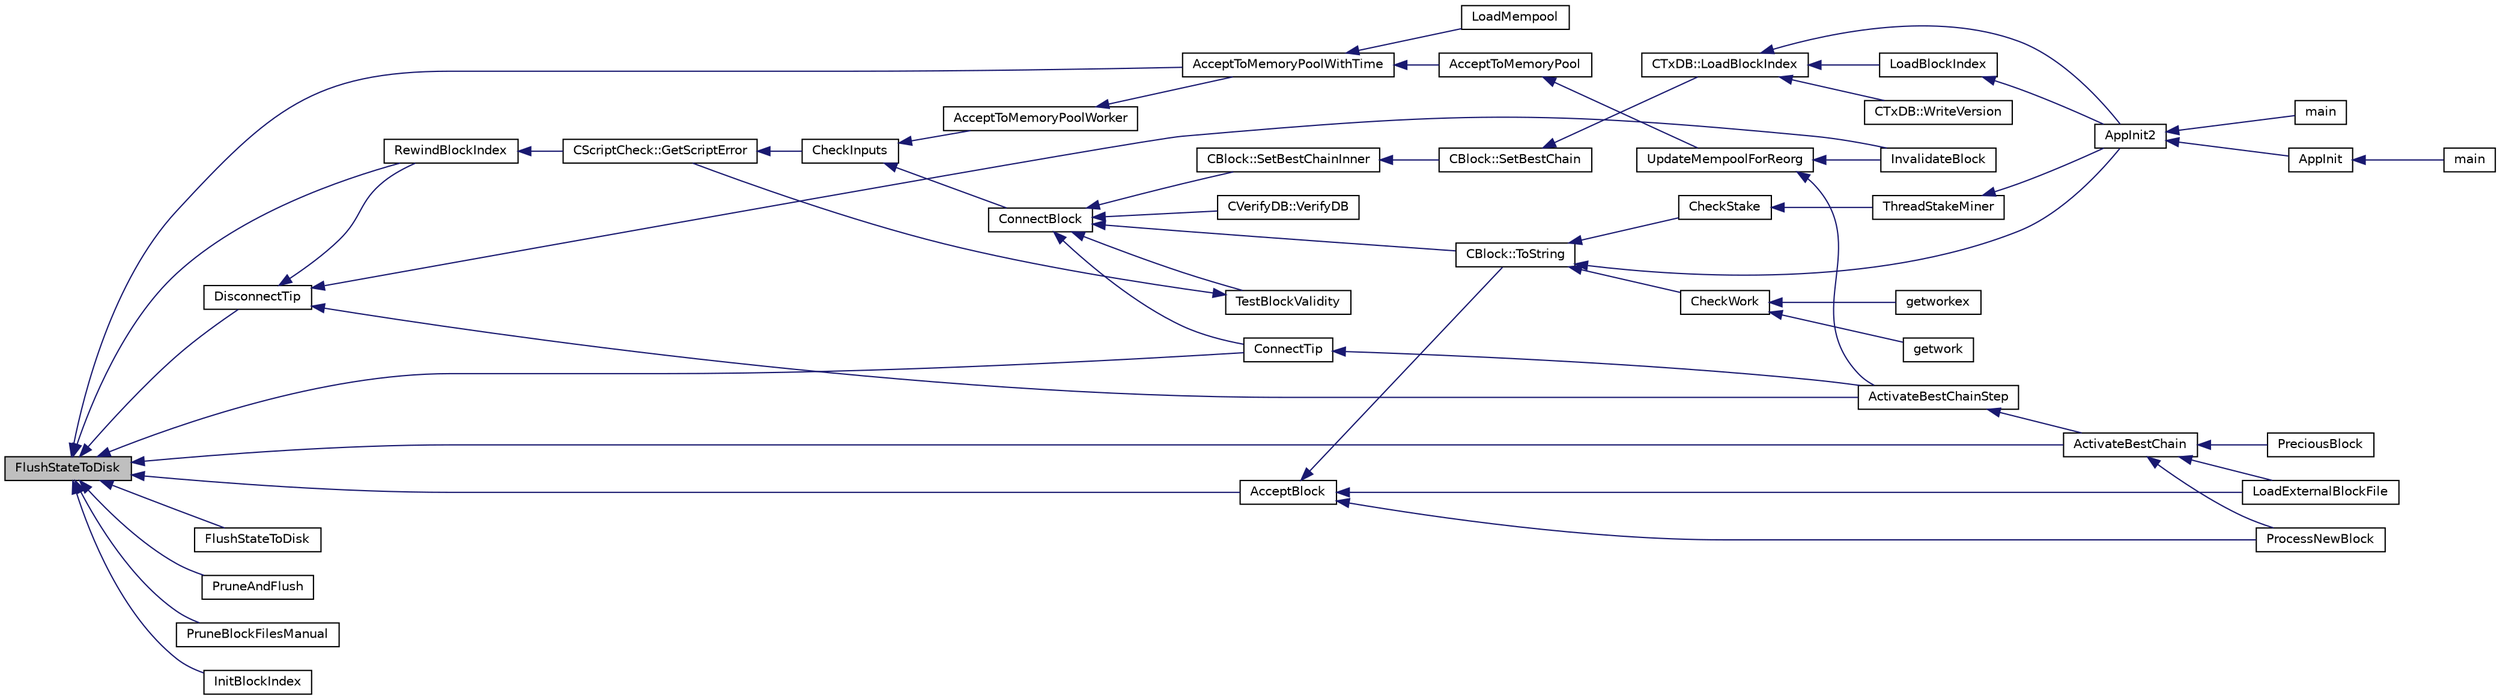 digraph "FlushStateToDisk"
{
  edge [fontname="Helvetica",fontsize="10",labelfontname="Helvetica",labelfontsize="10"];
  node [fontname="Helvetica",fontsize="10",shape=record];
  rankdir="LR";
  Node3094 [label="FlushStateToDisk",height=0.2,width=0.4,color="black", fillcolor="grey75", style="filled", fontcolor="black"];
  Node3094 -> Node3095 [dir="back",color="midnightblue",fontsize="10",style="solid",fontname="Helvetica"];
  Node3095 [label="AcceptToMemoryPoolWithTime",height=0.2,width=0.4,color="black", fillcolor="white", style="filled",URL="$dd/d7d/validation_8cpp.html#a7e5d2eb678cdda338b2dc803a2d4999f",tooltip="(try to) add transaction to memory pool with a specified acceptance time "];
  Node3095 -> Node3096 [dir="back",color="midnightblue",fontsize="10",style="solid",fontname="Helvetica"];
  Node3096 [label="AcceptToMemoryPool",height=0.2,width=0.4,color="black", fillcolor="white", style="filled",URL="$db/d38/validation_8h.html#a25cdf856fb2107e0e96fd6bf4c0619cb",tooltip="(try to) add transaction to memory pool plTxnReplaced will be appended to with all transactions repla..."];
  Node3096 -> Node3097 [dir="back",color="midnightblue",fontsize="10",style="solid",fontname="Helvetica"];
  Node3097 [label="UpdateMempoolForReorg",height=0.2,width=0.4,color="black", fillcolor="white", style="filled",URL="$dd/d7d/validation_8cpp.html#aaa1204b724d7b62f09ef22df4c6a592d"];
  Node3097 -> Node3098 [dir="back",color="midnightblue",fontsize="10",style="solid",fontname="Helvetica"];
  Node3098 [label="ActivateBestChainStep",height=0.2,width=0.4,color="black", fillcolor="white", style="filled",URL="$dd/d7d/validation_8cpp.html#a4e2b817360d39dc766271f51fc146c96",tooltip="Try to make some progress towards making pindexMostWork the active block. "];
  Node3098 -> Node3099 [dir="back",color="midnightblue",fontsize="10",style="solid",fontname="Helvetica"];
  Node3099 [label="ActivateBestChain",height=0.2,width=0.4,color="black", fillcolor="white", style="filled",URL="$db/d38/validation_8h.html#a81d9ced51eb72d4df66abddb00318b64",tooltip="Find the best known block, and make it the tip of the block chain. "];
  Node3099 -> Node3100 [dir="back",color="midnightblue",fontsize="10",style="solid",fontname="Helvetica"];
  Node3100 [label="PreciousBlock",height=0.2,width=0.4,color="black", fillcolor="white", style="filled",URL="$db/d38/validation_8h.html#a04e493dc156338a1b2f457f7a7feaaa9",tooltip="Mark a block as precious and reorganize. "];
  Node3099 -> Node3101 [dir="back",color="midnightblue",fontsize="10",style="solid",fontname="Helvetica"];
  Node3101 [label="ProcessNewBlock",height=0.2,width=0.4,color="black", fillcolor="white", style="filled",URL="$db/d38/validation_8h.html#a290fce59049c0951b8eb73f0129bf6f0",tooltip="Process an incoming block. "];
  Node3099 -> Node3102 [dir="back",color="midnightblue",fontsize="10",style="solid",fontname="Helvetica"];
  Node3102 [label="LoadExternalBlockFile",height=0.2,width=0.4,color="black", fillcolor="white", style="filled",URL="$db/d38/validation_8h.html#a2233339a13d09038cf2e46f4d0144be4",tooltip="Import blocks from an external file. "];
  Node3097 -> Node3103 [dir="back",color="midnightblue",fontsize="10",style="solid",fontname="Helvetica"];
  Node3103 [label="InvalidateBlock",height=0.2,width=0.4,color="black", fillcolor="white", style="filled",URL="$db/d38/validation_8h.html#adf70cddb5b3b3218a7f22da08dc4a456",tooltip="Mark a block as invalid. "];
  Node3095 -> Node3104 [dir="back",color="midnightblue",fontsize="10",style="solid",fontname="Helvetica"];
  Node3104 [label="LoadMempool",height=0.2,width=0.4,color="black", fillcolor="white", style="filled",URL="$db/d38/validation_8h.html#adea951730b49ef41e5390df5be8d3f1b",tooltip="Load the mempool from disk. "];
  Node3094 -> Node3105 [dir="back",color="midnightblue",fontsize="10",style="solid",fontname="Helvetica"];
  Node3105 [label="FlushStateToDisk",height=0.2,width=0.4,color="black", fillcolor="white", style="filled",URL="$db/d38/validation_8h.html#a0d01c135cc5a05475e3dc3910c9888da",tooltip="Flush all state, indexes and buffers to disk. "];
  Node3094 -> Node3106 [dir="back",color="midnightblue",fontsize="10",style="solid",fontname="Helvetica"];
  Node3106 [label="PruneAndFlush",height=0.2,width=0.4,color="black", fillcolor="white", style="filled",URL="$db/d38/validation_8h.html#afccc404d3f648d7834ee7522ca348b41",tooltip="Prune block files and flush state to disk. "];
  Node3094 -> Node3107 [dir="back",color="midnightblue",fontsize="10",style="solid",fontname="Helvetica"];
  Node3107 [label="DisconnectTip",height=0.2,width=0.4,color="black", fillcolor="white", style="filled",URL="$dd/d7d/validation_8cpp.html#af22a75696068786d303019f31f29eb9e",tooltip="Disconnect chainActive&#39;s tip. "];
  Node3107 -> Node3098 [dir="back",color="midnightblue",fontsize="10",style="solid",fontname="Helvetica"];
  Node3107 -> Node3103 [dir="back",color="midnightblue",fontsize="10",style="solid",fontname="Helvetica"];
  Node3107 -> Node3108 [dir="back",color="midnightblue",fontsize="10",style="solid",fontname="Helvetica"];
  Node3108 [label="RewindBlockIndex",height=0.2,width=0.4,color="black", fillcolor="white", style="filled",URL="$db/d38/validation_8h.html#a2e51de180124822c526ac8f82777fa32",tooltip="When there are blocks in the active chain with missing data, rewind the chainstate and remove them fr..."];
  Node3108 -> Node3109 [dir="back",color="midnightblue",fontsize="10",style="solid",fontname="Helvetica"];
  Node3109 [label="CScriptCheck::GetScriptError",height=0.2,width=0.4,color="black", fillcolor="white", style="filled",URL="$df/d12/class_c_script_check.html#a1340496c37e521c253606b5957173afd"];
  Node3109 -> Node3110 [dir="back",color="midnightblue",fontsize="10",style="solid",fontname="Helvetica"];
  Node3110 [label="CheckInputs",height=0.2,width=0.4,color="black", fillcolor="white", style="filled",URL="$dd/d7d/validation_8cpp.html#a48897c72856156ef5606fc27fe1954f3",tooltip="Check whether all inputs of this transaction are valid (no double spends, scripts & sigs..."];
  Node3110 -> Node3111 [dir="back",color="midnightblue",fontsize="10",style="solid",fontname="Helvetica"];
  Node3111 [label="AcceptToMemoryPoolWorker",height=0.2,width=0.4,color="black", fillcolor="white", style="filled",URL="$dd/d7d/validation_8cpp.html#a274b0623037c72315662a07ecf760176"];
  Node3111 -> Node3095 [dir="back",color="midnightblue",fontsize="10",style="solid",fontname="Helvetica"];
  Node3110 -> Node3112 [dir="back",color="midnightblue",fontsize="10",style="solid",fontname="Helvetica"];
  Node3112 [label="ConnectBlock",height=0.2,width=0.4,color="black", fillcolor="white", style="filled",URL="$dd/d7d/validation_8cpp.html#afafbb35ee38b98e832fcb8b159942055",tooltip="Apply the effects of this block (with given index) on the UTXO set represented by coins..."];
  Node3112 -> Node3113 [dir="back",color="midnightblue",fontsize="10",style="solid",fontname="Helvetica"];
  Node3113 [label="CBlock::SetBestChainInner",height=0.2,width=0.4,color="black", fillcolor="white", style="filled",URL="$d3/d51/class_c_block.html#a82c90ccbecf89a38ff56d8429514e2c2"];
  Node3113 -> Node3114 [dir="back",color="midnightblue",fontsize="10",style="solid",fontname="Helvetica"];
  Node3114 [label="CBlock::SetBestChain",height=0.2,width=0.4,color="black", fillcolor="white", style="filled",URL="$d3/d51/class_c_block.html#a6e308b2d75d1cfc4a75eda36feb60ca1"];
  Node3114 -> Node3115 [dir="back",color="midnightblue",fontsize="10",style="solid",fontname="Helvetica"];
  Node3115 [label="CTxDB::LoadBlockIndex",height=0.2,width=0.4,color="black", fillcolor="white", style="filled",URL="$d9/d8d/class_c_tx_d_b.html#abcb9df0821d996f811f6604b452a26a0"];
  Node3115 -> Node3116 [dir="back",color="midnightblue",fontsize="10",style="solid",fontname="Helvetica"];
  Node3116 [label="AppInit2",height=0.2,width=0.4,color="black", fillcolor="white", style="filled",URL="$d8/dc0/init_8h.html#a1a4c1bfbf6ba1db77e988b89b9cadfd3",tooltip="Initialize ion. "];
  Node3116 -> Node3117 [dir="back",color="midnightblue",fontsize="10",style="solid",fontname="Helvetica"];
  Node3117 [label="AppInit",height=0.2,width=0.4,color="black", fillcolor="white", style="filled",URL="$d4/d35/iond_8cpp.html#ac59316b767e6984e1285f0531275286b"];
  Node3117 -> Node3118 [dir="back",color="midnightblue",fontsize="10",style="solid",fontname="Helvetica"];
  Node3118 [label="main",height=0.2,width=0.4,color="black", fillcolor="white", style="filled",URL="$d4/d35/iond_8cpp.html#a0ddf1224851353fc92bfbff6f499fa97"];
  Node3116 -> Node3119 [dir="back",color="midnightblue",fontsize="10",style="solid",fontname="Helvetica"];
  Node3119 [label="main",height=0.2,width=0.4,color="black", fillcolor="white", style="filled",URL="$d5/d2d/ion_8cpp.html#a0ddf1224851353fc92bfbff6f499fa97"];
  Node3115 -> Node3120 [dir="back",color="midnightblue",fontsize="10",style="solid",fontname="Helvetica"];
  Node3120 [label="LoadBlockIndex",height=0.2,width=0.4,color="black", fillcolor="white", style="filled",URL="$d4/dbf/main_8h.html#a367f303d34b8a5501ac4d77bebab578c"];
  Node3120 -> Node3116 [dir="back",color="midnightblue",fontsize="10",style="solid",fontname="Helvetica"];
  Node3115 -> Node3121 [dir="back",color="midnightblue",fontsize="10",style="solid",fontname="Helvetica"];
  Node3121 [label="CTxDB::WriteVersion",height=0.2,width=0.4,color="black", fillcolor="white", style="filled",URL="$d9/d8d/class_c_tx_d_b.html#aa30dbf235b1c229896097e1eb1ea9520"];
  Node3112 -> Node3122 [dir="back",color="midnightblue",fontsize="10",style="solid",fontname="Helvetica"];
  Node3122 [label="CBlock::ToString",height=0.2,width=0.4,color="black", fillcolor="white", style="filled",URL="$d3/d51/class_c_block.html#a0e8a98f10831c00ae76b3a831c4804e5"];
  Node3122 -> Node3116 [dir="back",color="midnightblue",fontsize="10",style="solid",fontname="Helvetica"];
  Node3122 -> Node3123 [dir="back",color="midnightblue",fontsize="10",style="solid",fontname="Helvetica"];
  Node3123 [label="CheckWork",height=0.2,width=0.4,color="black", fillcolor="white", style="filled",URL="$de/d13/miner_8h.html#aadd8a05aa6d8fae1c0f4daa5e971a12a",tooltip="Check mined proof-of-work block. "];
  Node3123 -> Node3124 [dir="back",color="midnightblue",fontsize="10",style="solid",fontname="Helvetica"];
  Node3124 [label="getworkex",height=0.2,width=0.4,color="black", fillcolor="white", style="filled",URL="$d4/ddd/rpcmining_8cpp.html#aa40f86dc468a3f2ef4a3bba99e20a069"];
  Node3123 -> Node3125 [dir="back",color="midnightblue",fontsize="10",style="solid",fontname="Helvetica"];
  Node3125 [label="getwork",height=0.2,width=0.4,color="black", fillcolor="white", style="filled",URL="$d4/ddd/rpcmining_8cpp.html#a356be62c93d38267a7da9e1cb644d547"];
  Node3122 -> Node3126 [dir="back",color="midnightblue",fontsize="10",style="solid",fontname="Helvetica"];
  Node3126 [label="CheckStake",height=0.2,width=0.4,color="black", fillcolor="white", style="filled",URL="$de/d13/miner_8h.html#a68be4bcfa03b86095641eac5ca996fed",tooltip="Check mined proof-of-stake block. "];
  Node3126 -> Node3127 [dir="back",color="midnightblue",fontsize="10",style="solid",fontname="Helvetica"];
  Node3127 [label="ThreadStakeMiner",height=0.2,width=0.4,color="black", fillcolor="white", style="filled",URL="$d6/de3/miner_8cpp.html#a31faece5ef0e403969b3d3debd79b352"];
  Node3127 -> Node3116 [dir="back",color="midnightblue",fontsize="10",style="solid",fontname="Helvetica"];
  Node3112 -> Node3128 [dir="back",color="midnightblue",fontsize="10",style="solid",fontname="Helvetica"];
  Node3128 [label="ConnectTip",height=0.2,width=0.4,color="black", fillcolor="white", style="filled",URL="$dd/d7d/validation_8cpp.html#a6aed3630ddc1f0822daf257250d4799a",tooltip="Connect a new block to chainActive. "];
  Node3128 -> Node3098 [dir="back",color="midnightblue",fontsize="10",style="solid",fontname="Helvetica"];
  Node3112 -> Node3129 [dir="back",color="midnightblue",fontsize="10",style="solid",fontname="Helvetica"];
  Node3129 [label="TestBlockValidity",height=0.2,width=0.4,color="black", fillcolor="white", style="filled",URL="$db/d38/validation_8h.html#a12c39e969c9077605ae8a91730fb78d3",tooltip="Check a block is completely valid from start to finish (only works on top of our current best block..."];
  Node3129 -> Node3109 [dir="back",color="midnightblue",fontsize="10",style="solid",fontname="Helvetica"];
  Node3112 -> Node3130 [dir="back",color="midnightblue",fontsize="10",style="solid",fontname="Helvetica"];
  Node3130 [label="CVerifyDB::VerifyDB",height=0.2,width=0.4,color="black", fillcolor="white", style="filled",URL="$d7/da0/class_c_verify_d_b.html#af12e07230f20d23cf01d417d0e785c49"];
  Node3094 -> Node3128 [dir="back",color="midnightblue",fontsize="10",style="solid",fontname="Helvetica"];
  Node3094 -> Node3099 [dir="back",color="midnightblue",fontsize="10",style="solid",fontname="Helvetica"];
  Node3094 -> Node3131 [dir="back",color="midnightblue",fontsize="10",style="solid",fontname="Helvetica"];
  Node3131 [label="AcceptBlock",height=0.2,width=0.4,color="black", fillcolor="white", style="filled",URL="$dd/d7d/validation_8cpp.html#aaa7054d6767ac72da76062adba62e296",tooltip="Store block on disk. "];
  Node3131 -> Node3122 [dir="back",color="midnightblue",fontsize="10",style="solid",fontname="Helvetica"];
  Node3131 -> Node3101 [dir="back",color="midnightblue",fontsize="10",style="solid",fontname="Helvetica"];
  Node3131 -> Node3102 [dir="back",color="midnightblue",fontsize="10",style="solid",fontname="Helvetica"];
  Node3094 -> Node3132 [dir="back",color="midnightblue",fontsize="10",style="solid",fontname="Helvetica"];
  Node3132 [label="PruneBlockFilesManual",height=0.2,width=0.4,color="black", fillcolor="white", style="filled",URL="$db/d38/validation_8h.html#a173f79e71650a53a095bc1d88d77d6f9",tooltip="Prune block files up to a given height. "];
  Node3094 -> Node3108 [dir="back",color="midnightblue",fontsize="10",style="solid",fontname="Helvetica"];
  Node3094 -> Node3133 [dir="back",color="midnightblue",fontsize="10",style="solid",fontname="Helvetica"];
  Node3133 [label="InitBlockIndex",height=0.2,width=0.4,color="black", fillcolor="white", style="filled",URL="$db/d38/validation_8h.html#aaf2e19311fff6b9cd421a9a9d59f7ff1",tooltip="Initialize a new block tree database + block data on disk. "];
}
